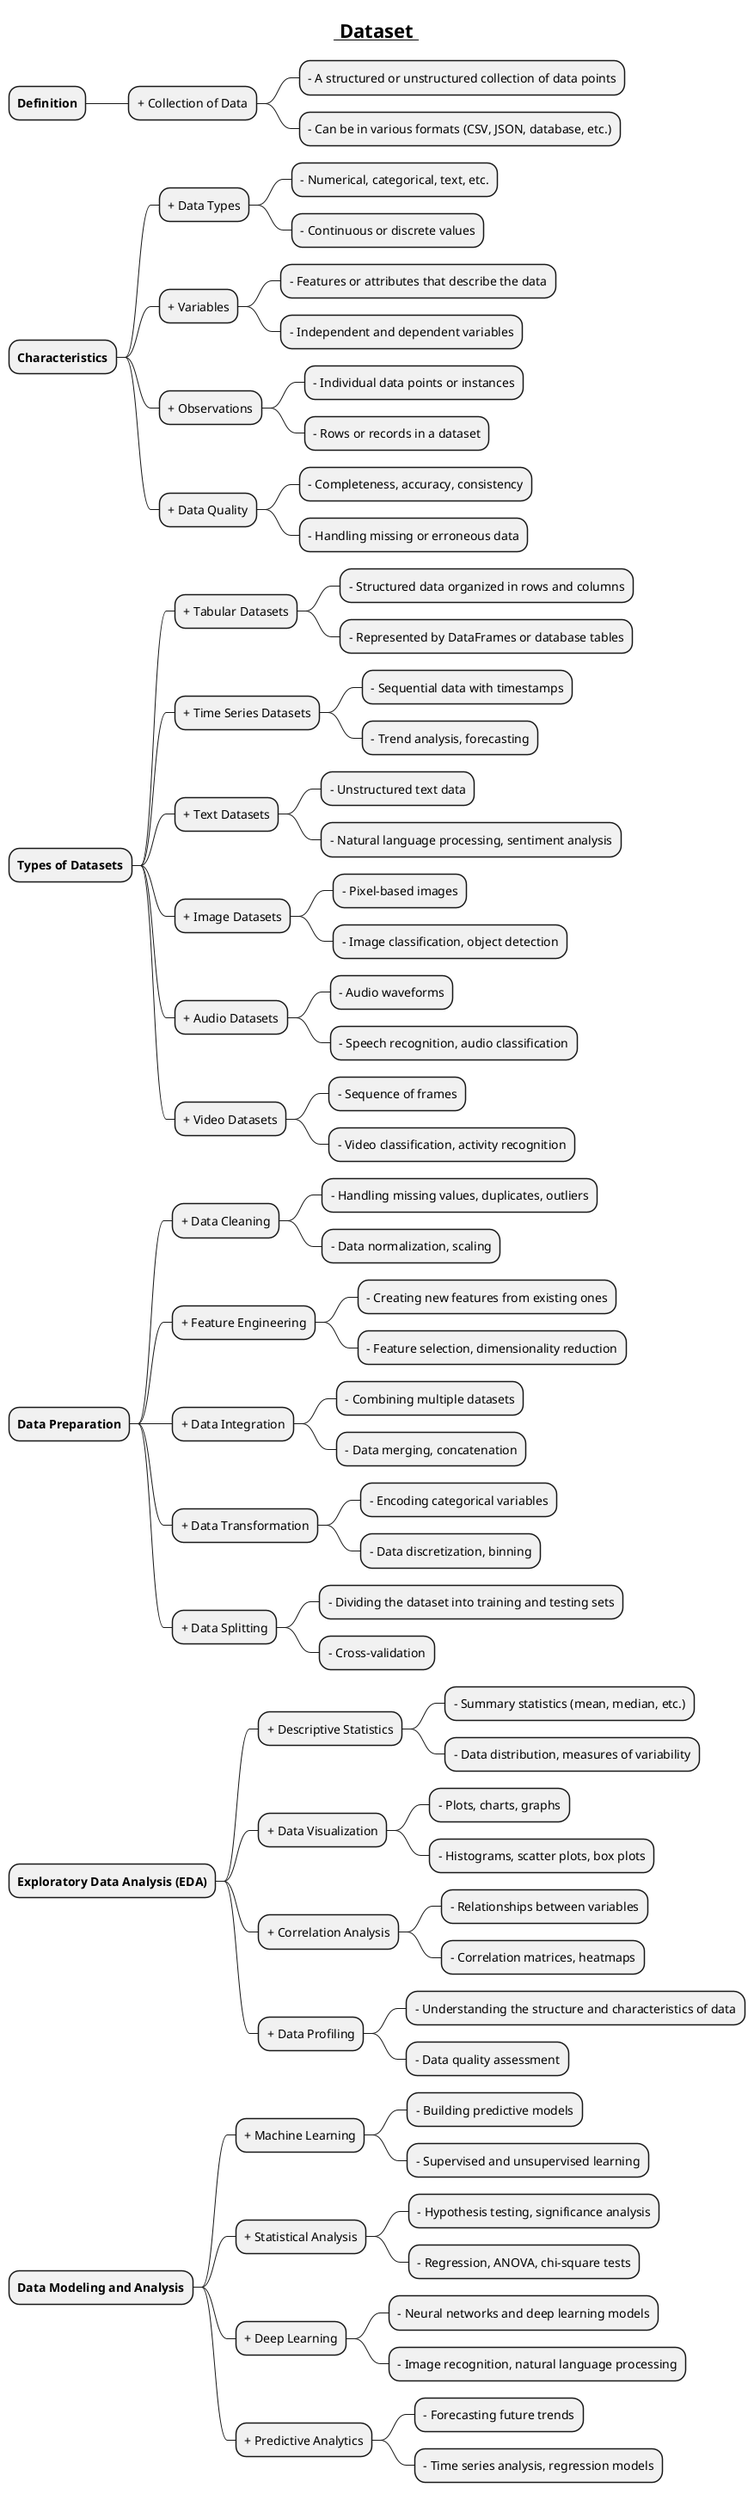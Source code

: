 @startmindmap

title =__ Dataset __

* **Definition**
** + Collection of Data
*** - A structured or unstructured collection of data points
*** - Can be in various formats (CSV, JSON, database, etc.)

* **Characteristics**
** + Data Types
*** - Numerical, categorical, text, etc.
*** - Continuous or discrete values
** + Variables
*** - Features or attributes that describe the data
*** - Independent and dependent variables
** + Observations
*** - Individual data points or instances
*** - Rows or records in a dataset
** + Data Quality
*** - Completeness, accuracy, consistency
*** - Handling missing or erroneous data

* **Types of Datasets**
** + Tabular Datasets
*** - Structured data organized in rows and columns
*** - Represented by DataFrames or database tables
** + Time Series Datasets
*** - Sequential data with timestamps
*** - Trend analysis, forecasting
** + Text Datasets
*** - Unstructured text data
*** - Natural language processing, sentiment analysis
** + Image Datasets
*** - Pixel-based images
*** - Image classification, object detection
** + Audio Datasets
*** - Audio waveforms
*** - Speech recognition, audio classification
** + Video Datasets
*** - Sequence of frames
*** - Video classification, activity recognition

* **Data Preparation**
** + Data Cleaning
*** - Handling missing values, duplicates, outliers
*** - Data normalization, scaling
** + Feature Engineering
*** - Creating new features from existing ones
*** - Feature selection, dimensionality reduction
** + Data Integration
*** - Combining multiple datasets
*** - Data merging, concatenation
** + Data Transformation
*** - Encoding categorical variables
*** - Data discretization, binning
** + Data Splitting
*** - Dividing the dataset into training and testing sets
*** - Cross-validation

* **Exploratory Data Analysis (EDA)**
** + Descriptive Statistics
*** - Summary statistics (mean, median, etc.)
*** - Data distribution, measures of variability
** + Data Visualization
*** - Plots, charts, graphs
*** - Histograms, scatter plots, box plots
** + Correlation Analysis
*** - Relationships between variables
*** - Correlation matrices, heatmaps
** + Data Profiling
*** - Understanding the structure and characteristics of data
*** - Data quality assessment

* **Data Modeling and Analysis**
** + Machine Learning
*** - Building predictive models
*** - Supervised and unsupervised learning
** + Statistical Analysis
*** - Hypothesis testing, significance analysis
*** - Regression, ANOVA, chi-square tests
** + Deep Learning
*** - Neural networks and deep learning models
*** - Image recognition, natural language processing
** + Predictive Analytics
*** - Forecasting future trends
*** - Time series analysis, regression models

@endmindmap
